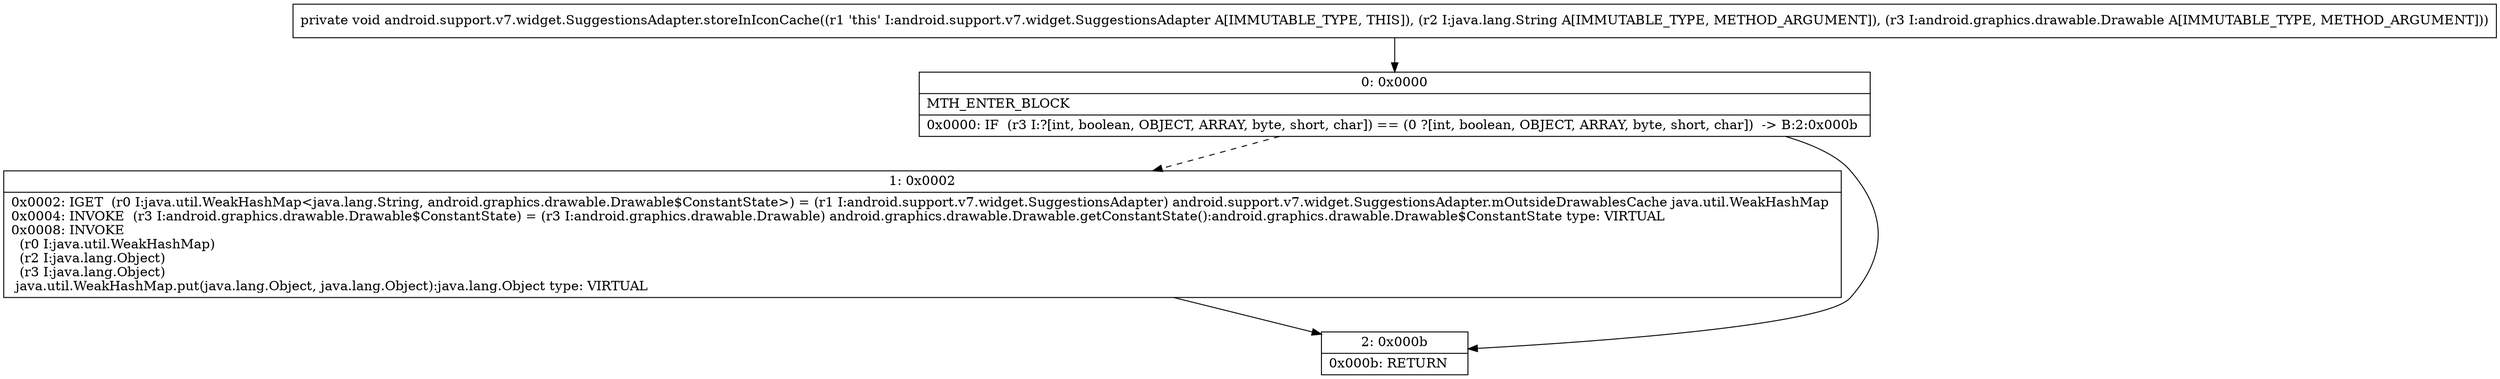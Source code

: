 digraph "CFG forandroid.support.v7.widget.SuggestionsAdapter.storeInIconCache(Ljava\/lang\/String;Landroid\/graphics\/drawable\/Drawable;)V" {
Node_0 [shape=record,label="{0\:\ 0x0000|MTH_ENTER_BLOCK\l|0x0000: IF  (r3 I:?[int, boolean, OBJECT, ARRAY, byte, short, char]) == (0 ?[int, boolean, OBJECT, ARRAY, byte, short, char])  \-\> B:2:0x000b \l}"];
Node_1 [shape=record,label="{1\:\ 0x0002|0x0002: IGET  (r0 I:java.util.WeakHashMap\<java.lang.String, android.graphics.drawable.Drawable$ConstantState\>) = (r1 I:android.support.v7.widget.SuggestionsAdapter) android.support.v7.widget.SuggestionsAdapter.mOutsideDrawablesCache java.util.WeakHashMap \l0x0004: INVOKE  (r3 I:android.graphics.drawable.Drawable$ConstantState) = (r3 I:android.graphics.drawable.Drawable) android.graphics.drawable.Drawable.getConstantState():android.graphics.drawable.Drawable$ConstantState type: VIRTUAL \l0x0008: INVOKE  \l  (r0 I:java.util.WeakHashMap)\l  (r2 I:java.lang.Object)\l  (r3 I:java.lang.Object)\l java.util.WeakHashMap.put(java.lang.Object, java.lang.Object):java.lang.Object type: VIRTUAL \l}"];
Node_2 [shape=record,label="{2\:\ 0x000b|0x000b: RETURN   \l}"];
MethodNode[shape=record,label="{private void android.support.v7.widget.SuggestionsAdapter.storeInIconCache((r1 'this' I:android.support.v7.widget.SuggestionsAdapter A[IMMUTABLE_TYPE, THIS]), (r2 I:java.lang.String A[IMMUTABLE_TYPE, METHOD_ARGUMENT]), (r3 I:android.graphics.drawable.Drawable A[IMMUTABLE_TYPE, METHOD_ARGUMENT])) }"];
MethodNode -> Node_0;
Node_0 -> Node_1[style=dashed];
Node_0 -> Node_2;
Node_1 -> Node_2;
}

